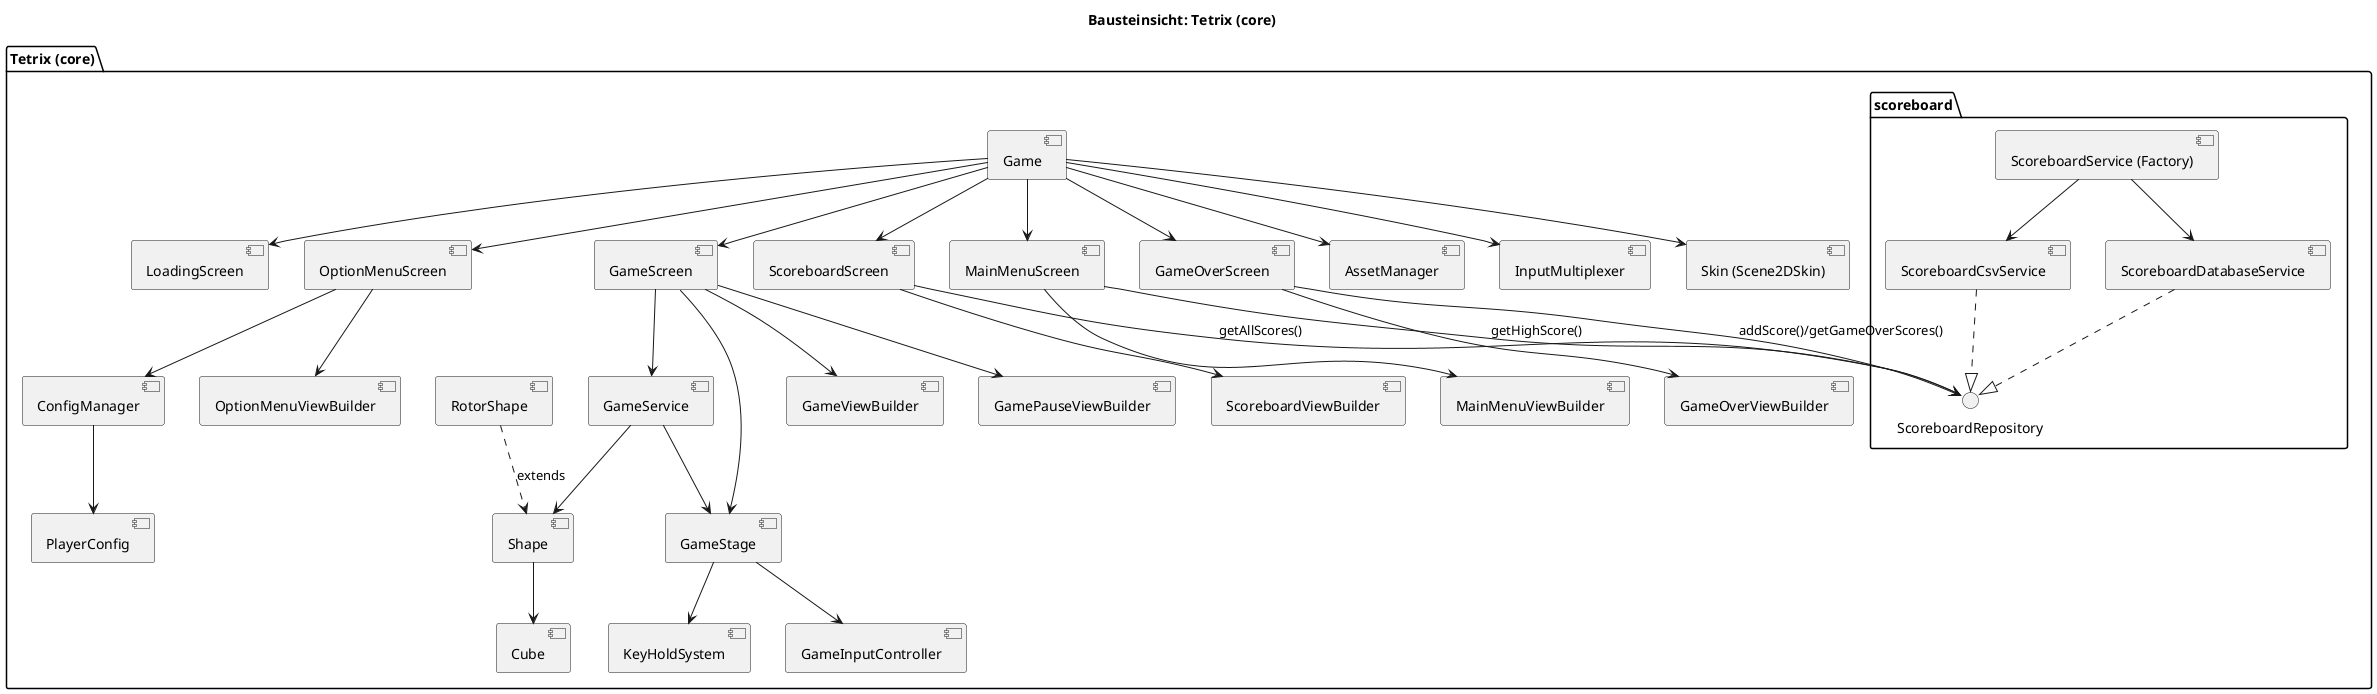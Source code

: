 @startuml
title Bausteinsicht: Tetrix (core)

package "Tetrix (core)" {
  component "Game" as Game
  component "AssetManager" as AM
  component "InputMultiplexer" as IM
  component "Skin (Scene2DSkin)" as Skin

  component "LoadingScreen" as LS
  component "MainMenuScreen" as MMS
  component "OptionMenuScreen" as OMS
  component "ScoreboardScreen" as SBS
  component "GameScreen" as GScreen
  component "GameOverScreen" as GOS

  component "GameStage" as GST
  component "GameViewBuilder" as GVB
  component "GamePauseViewBuilder" as GPVB
  component "MainMenuViewBuilder" as MMVB
  component "OptionMenuViewBuilder" as OMVB
  component "ScoreboardViewBuilder" as SBVB
  component "GameOverViewBuilder" as GOVB

  component "GameService" as Service
  component "GameInputController" as GIC
  component "KeyHoldSystem" as KHS

  component "Shape" as Shape
  component "RotorShape" as Rotor
  component "Cube" as Cube

  package "scoreboard" {
    interface "ScoreboardRepository" as SR
    component "ScoreboardCsvService" as SC
    component "ScoreboardDatabaseService" as SD
    component "ScoreboardService (Factory)" as SF
  }

  component "ConfigManager" as Cfg
  component "PlayerConfig" as PCfg
}

Game --> AM
Game --> IM
Game --> Skin
Game --> LS
Game --> MMS
Game --> OMS
Game --> SBS
Game --> GScreen
Game --> GOS

GScreen --> GST
GScreen --> Service
GScreen --> GVB
GScreen --> GPVB

MMS --> MMVB
MMS --> SR : getHighScore()

OMS --> OMVB
OMS --> Cfg
Cfg --> PCfg

SBS --> SBVB
SBS --> SR : getAllScores()

GOS --> GOVB
GOS --> SR : addScore()/getGameOverScores()

GST --> GIC
GST --> KHS
Service --> GST
Service --> Shape
Rotor ..> Shape : extends
Shape --> Cube

SF --> SD
SF --> SC
SD ..|> SR
SC ..|> SR
@enduml

